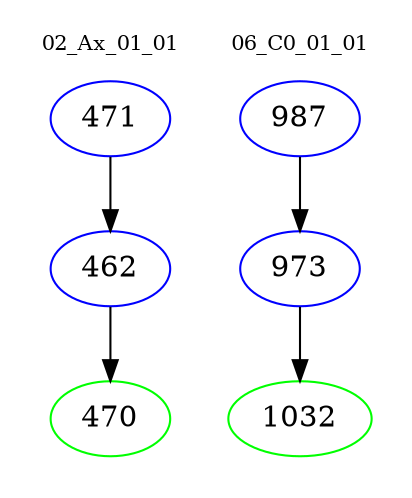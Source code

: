 digraph{
subgraph cluster_0 {
color = white
label = "02_Ax_01_01";
fontsize=10;
T0_471 [label="471", color="blue"]
T0_471 -> T0_462 [color="black"]
T0_462 [label="462", color="blue"]
T0_462 -> T0_470 [color="black"]
T0_470 [label="470", color="green"]
}
subgraph cluster_1 {
color = white
label = "06_C0_01_01";
fontsize=10;
T1_987 [label="987", color="blue"]
T1_987 -> T1_973 [color="black"]
T1_973 [label="973", color="blue"]
T1_973 -> T1_1032 [color="black"]
T1_1032 [label="1032", color="green"]
}
}
